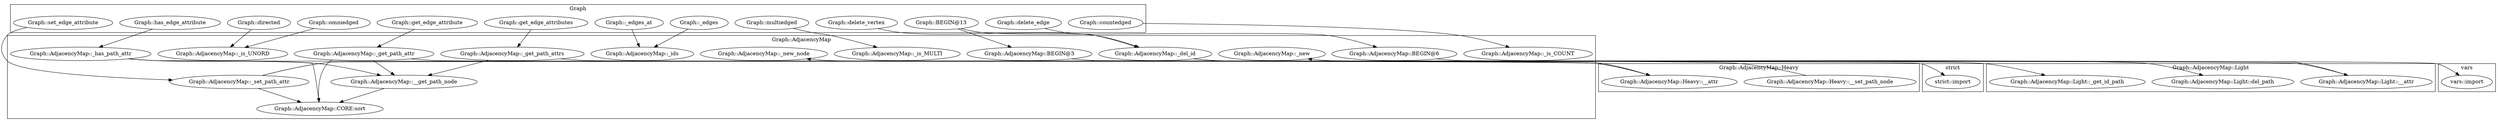 digraph {
graph [overlap=false]
subgraph cluster_Graph_AdjacencyMap_Heavy {
	label="Graph::AdjacencyMap::Heavy";
	"Graph::AdjacencyMap::Heavy::__attr";
	"Graph::AdjacencyMap::Heavy::__set_path_node";
}
subgraph cluster_Graph_AdjacencyMap {
	label="Graph::AdjacencyMap";
	"Graph::AdjacencyMap::CORE:sort";
	"Graph::AdjacencyMap::_get_path_attrs";
	"Graph::AdjacencyMap::_new";
	"Graph::AdjacencyMap::_get_path_attr";
	"Graph::AdjacencyMap::_is_UNORD";
	"Graph::AdjacencyMap::BEGIN@3";
	"Graph::AdjacencyMap::_has_path_attr";
	"Graph::AdjacencyMap::_is_COUNT";
	"Graph::AdjacencyMap::_del_id";
	"Graph::AdjacencyMap::_set_path_attr";
	"Graph::AdjacencyMap::_new_node";
	"Graph::AdjacencyMap::_is_MULTI";
	"Graph::AdjacencyMap::__get_path_node";
	"Graph::AdjacencyMap::BEGIN@6";
	"Graph::AdjacencyMap::_ids";
}
subgraph cluster_Graph {
	label="Graph";
	"Graph::get_edge_attributes";
	"Graph::get_edge_attribute";
	"Graph::countedged";
	"Graph::multiedged";
	"Graph::omniedged";
	"Graph::delete_vertex";
	"Graph::has_edge_attribute";
	"Graph::BEGIN@13";
	"Graph::set_edge_attribute";
	"Graph::_edges";
	"Graph::directed";
	"Graph::_edges_at";
	"Graph::delete_edge";
}
subgraph cluster_vars {
	label="vars";
	"vars::import";
}
subgraph cluster_strict {
	label="strict";
	"strict::import";
}
subgraph cluster_Graph_AdjacencyMap_Light {
	label="Graph::AdjacencyMap::Light";
	"Graph::AdjacencyMap::Light::_get_id_path";
	"Graph::AdjacencyMap::Light::del_path";
	"Graph::AdjacencyMap::Light::__attr";
}
"Graph::countedged" -> "Graph::AdjacencyMap::_is_COUNT";
"Graph::AdjacencyMap::_set_path_attr" -> "Graph::AdjacencyMap::Light::__attr";
"Graph::BEGIN@13" -> "Graph::AdjacencyMap::BEGIN@6";
"Graph::AdjacencyMap::_del_id" -> "Graph::AdjacencyMap::Light::_get_id_path";
"Graph::set_edge_attribute" -> "Graph::AdjacencyMap::_set_path_attr";
"Graph::AdjacencyMap::BEGIN@3" -> "strict::import";
"Graph::has_edge_attribute" -> "Graph::AdjacencyMap::_has_path_attr";
"Graph::BEGIN@13" -> "Graph::AdjacencyMap::BEGIN@3";
"Graph::AdjacencyMap::BEGIN@6" -> "vars::import";
"Graph::multiedged" -> "Graph::AdjacencyMap::_is_MULTI";
"Graph::AdjacencyMap::_get_path_attrs" -> "Graph::AdjacencyMap::__get_path_node";
"Graph::AdjacencyMap::_get_path_attr" -> "Graph::AdjacencyMap::__get_path_node";
"Graph::AdjacencyMap::_has_path_attr" -> "Graph::AdjacencyMap::__get_path_node";
"Graph::directed" -> "Graph::AdjacencyMap::_is_UNORD";
"Graph::omniedged" -> "Graph::AdjacencyMap::_is_UNORD";
"Graph::AdjacencyMap::Light::__attr" -> "Graph::AdjacencyMap::_new";
"Graph::get_edge_attribute" -> "Graph::AdjacencyMap::_get_path_attr";
"Graph::delete_edge" -> "Graph::AdjacencyMap::_del_id";
"Graph::delete_vertex" -> "Graph::AdjacencyMap::_del_id";
"Graph::AdjacencyMap::_set_path_attr" -> "Graph::AdjacencyMap::Heavy::__attr";
"Graph::AdjacencyMap::_get_path_attrs" -> "Graph::AdjacencyMap::Heavy::__attr";
"Graph::AdjacencyMap::_get_path_attr" -> "Graph::AdjacencyMap::Heavy::__attr";
"Graph::AdjacencyMap::_has_path_attr" -> "Graph::AdjacencyMap::Heavy::__attr";
"Graph::get_edge_attributes" -> "Graph::AdjacencyMap::_get_path_attrs";
"Graph::AdjacencyMap::_set_path_attr" -> "Graph::AdjacencyMap::CORE:sort";
"Graph::AdjacencyMap::__get_path_node" -> "Graph::AdjacencyMap::CORE:sort";
"Graph::AdjacencyMap::_get_path_attr" -> "Graph::AdjacencyMap::CORE:sort";
"Graph::AdjacencyMap::_has_path_attr" -> "Graph::AdjacencyMap::CORE:sort";
"Graph::_edges" -> "Graph::AdjacencyMap::_ids";
"Graph::_edges_at" -> "Graph::AdjacencyMap::_ids";
"Graph::AdjacencyMap::_del_id" -> "Graph::AdjacencyMap::Light::del_path";
"Graph::AdjacencyMap::Heavy::__set_path_node" -> "Graph::AdjacencyMap::_new_node";
}

